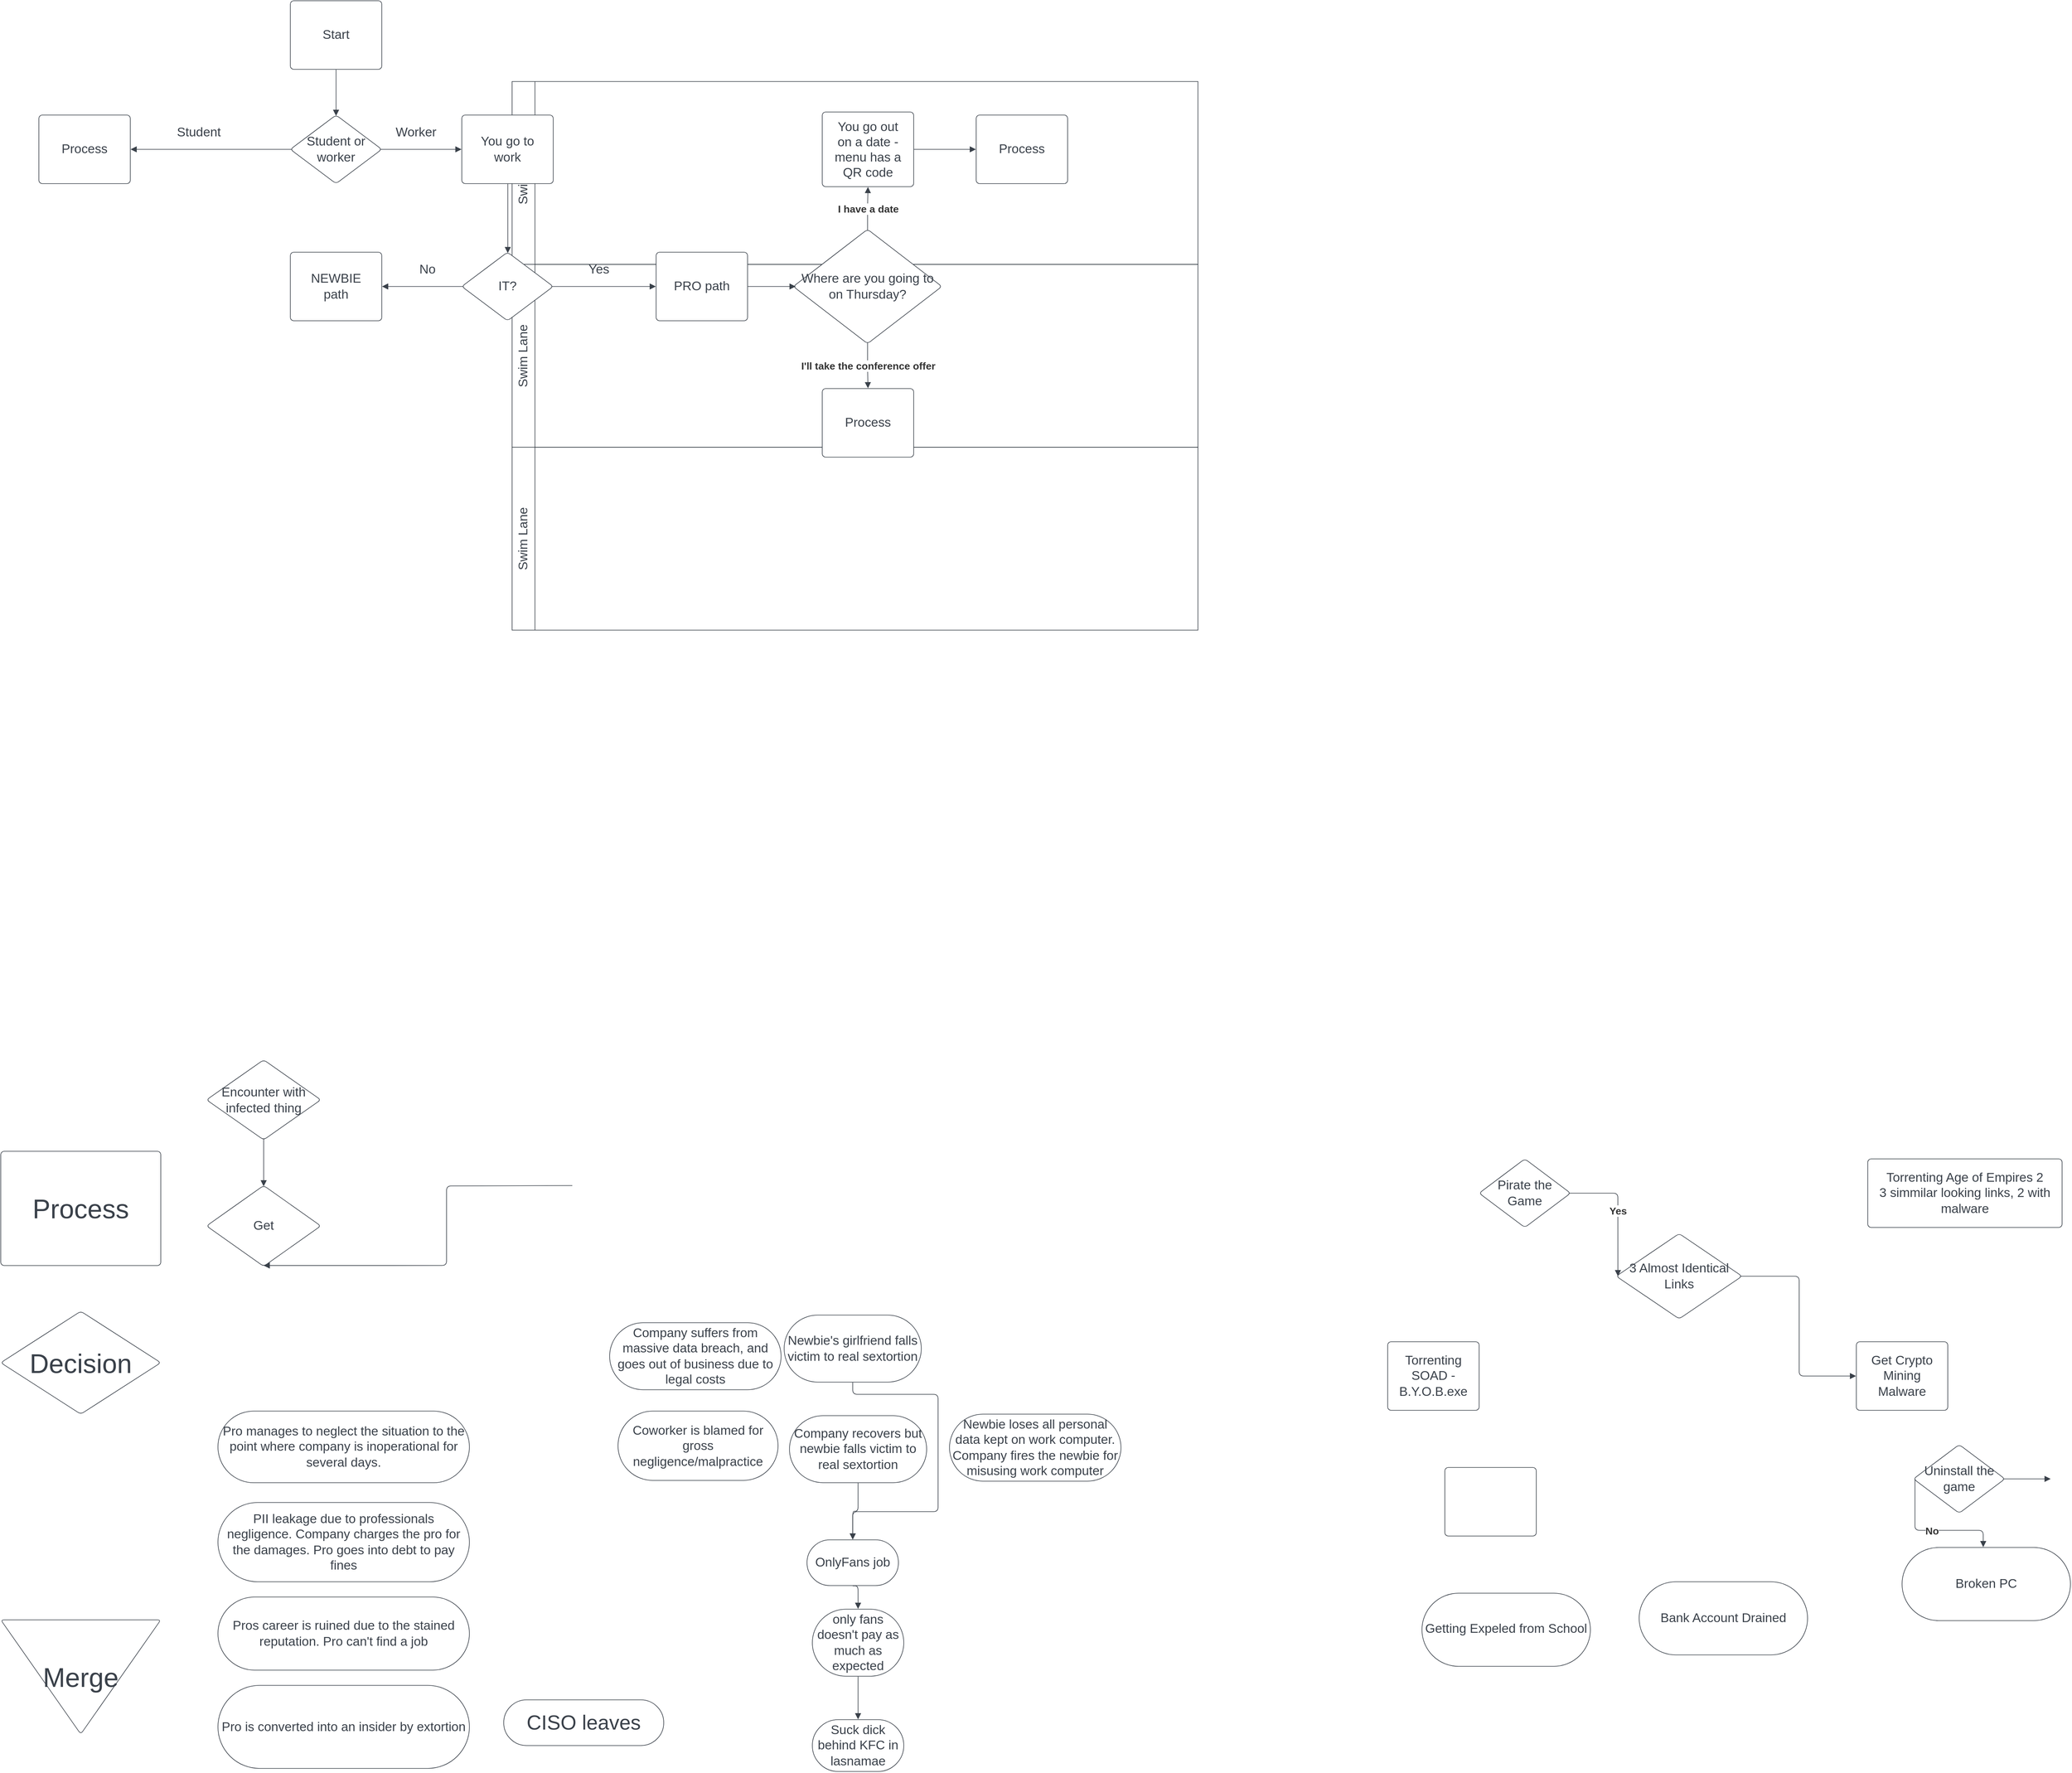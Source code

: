 <mxfile version="20.6.0" type="github">
  <diagram id="C5RBs43oDa-KdzZeNtuy" name="Page-1">
    <mxGraphModel dx="7110" dy="6238" grid="1" gridSize="10" guides="1" tooltips="1" connect="1" arrows="1" fold="1" page="1" pageScale="1" pageWidth="827" pageHeight="1169" math="0" shadow="0">
      <root>
        <mxCell id="WIyWlLk6GJQsqaUBKTNV-0" />
        <mxCell id="WIyWlLk6GJQsqaUBKTNV-1" parent="WIyWlLk6GJQsqaUBKTNV-0" />
        <UserObject label="Torrenting Age of Empires 2&#xa;3 simmilar looking links, 2 with malware" lucidchartObjectId="aHn~U2lk~q1L" id="Fv76a3I3B7tXcrqNxbKV-1">
          <mxCell style="html=1;overflow=block;blockSpacing=1;whiteSpace=wrap;fontSize=16.7;fontColor=#3a414a;spacing=9;strokeColor=#3a414a;strokeOpacity=100;rounded=1;absoluteArcSize=1;arcSize=9;strokeWidth=0.8;" parent="WIyWlLk6GJQsqaUBKTNV-1" vertex="1">
            <mxGeometry x="3240" y="170" width="255" height="90" as="geometry" />
          </mxCell>
        </UserObject>
        <UserObject label="Torrenting SOAD - B.Y.O.B.exe" lucidchartObjectId="pJn~HxXWkLlU" id="Fv76a3I3B7tXcrqNxbKV-2">
          <mxCell style="html=1;overflow=block;blockSpacing=1;whiteSpace=wrap;fontSize=16.7;fontColor=#3a414a;spacing=9;strokeColor=#3a414a;strokeOpacity=100;rounded=1;absoluteArcSize=1;arcSize=9;strokeWidth=0.8;" parent="WIyWlLk6GJQsqaUBKTNV-1" vertex="1">
            <mxGeometry x="2610" y="410" width="120" height="90" as="geometry" />
          </mxCell>
        </UserObject>
        <UserObject label="" lucidchartObjectId="~7ybA-g.w8CT" id="Fv76a3I3B7tXcrqNxbKV-3">
          <mxCell style="html=1;overflow=block;blockSpacing=1;whiteSpace=wrap;fontSize=13;spacing=9;strokeColor=#3a414a;strokeOpacity=100;rounded=1;absoluteArcSize=1;arcSize=9;strokeWidth=0.8;" parent="WIyWlLk6GJQsqaUBKTNV-1" vertex="1">
            <mxGeometry x="2685" y="575" width="120" height="90" as="geometry" />
          </mxCell>
        </UserObject>
        <UserObject label="&lt;div style=&quot;display: flex; justify-content: center; text-align: center; align-items: baseline; font-size: 0; line-height: 1.25;margin-top: -2px;&quot;&gt;&lt;span&gt;&lt;span style=&quot;font-size:16.7px;color:#3a414a;&quot;&gt;&lt;span style=&quot;font-size:16.7px;color:#3a414a;&quot;&gt;Gett&lt;/span&gt;&lt;span style=&quot;font-size:16.7px;color:#3a414a;&quot;&gt;ing Expeled from School&lt;/span&gt;&lt;/span&gt;&lt;/span&gt;&lt;/div&gt;" lucidchartObjectId="j9ybhGpfoPrV" id="Fv76a3I3B7tXcrqNxbKV-4">
          <mxCell style="html=1;overflow=block;blockSpacing=1;whiteSpace=wrap;rounded=1;arcSize=50;fontSize=13;spacing=3.8;strokeColor=#3a414a;strokeOpacity=100;strokeWidth=0.8;" parent="WIyWlLk6GJQsqaUBKTNV-1" vertex="1">
            <mxGeometry x="2655" y="740" width="221" height="96" as="geometry" />
          </mxCell>
        </UserObject>
        <UserObject label="Broken PC" lucidchartObjectId="e-yb9OJhcvEY" id="Fv76a3I3B7tXcrqNxbKV-5">
          <mxCell style="html=1;overflow=block;blockSpacing=1;whiteSpace=wrap;rounded=1;arcSize=50;fontSize=16.7;fontColor=#3a414a;spacing=3.8;strokeColor=#3a414a;strokeOpacity=100;strokeWidth=0.8;" parent="WIyWlLk6GJQsqaUBKTNV-1" vertex="1">
            <mxGeometry x="3285" y="680" width="221" height="96" as="geometry" />
          </mxCell>
        </UserObject>
        <UserObject label="Bank Account Drained" lucidchartObjectId="G~ybInmnv5Qn" id="Fv76a3I3B7tXcrqNxbKV-6">
          <mxCell style="html=1;overflow=block;blockSpacing=1;whiteSpace=wrap;rounded=1;arcSize=50;fontSize=16.7;fontColor=#3a414a;spacing=3.8;strokeColor=#3a414a;strokeOpacity=100;strokeWidth=0.8;" parent="WIyWlLk6GJQsqaUBKTNV-1" vertex="1">
            <mxGeometry x="2940" y="725" width="221" height="96" as="geometry" />
          </mxCell>
        </UserObject>
        <UserObject label="Pirate the Game" lucidchartObjectId="fbzbBZL41lnq" id="Fv76a3I3B7tXcrqNxbKV-7">
          <mxCell style="html=1;overflow=block;blockSpacing=1;whiteSpace=wrap;rhombus;fontSize=16.7;fontColor=#3a414a;spacing=3.8;strokeColor=#3a414a;strokeOpacity=100;rounded=1;absoluteArcSize=1;arcSize=9;strokeWidth=0.8;" parent="WIyWlLk6GJQsqaUBKTNV-1" vertex="1">
            <mxGeometry x="2730" y="170" width="120" height="90" as="geometry" />
          </mxCell>
        </UserObject>
        <UserObject label="" lucidchartObjectId="wbzbQ69lEg2k" id="Fv76a3I3B7tXcrqNxbKV-8">
          <mxCell style="html=1;jettySize=18;whiteSpace=wrap;fontSize=13.3;fontColor=#333333;fontStyle=1;strokeColor=#3a414a;strokeOpacity=100;strokeWidth=0.8;rounded=1;arcSize=12;edgeStyle=orthogonalEdgeStyle;startArrow=none;endArrow=block;endFill=1;exitX=0.984;exitY=0.5;exitPerimeter=0;entryX=0.013;entryY=0.5;entryPerimeter=0;" parent="WIyWlLk6GJQsqaUBKTNV-1" source="Fv76a3I3B7tXcrqNxbKV-7" target="Fv76a3I3B7tXcrqNxbKV-10" edge="1">
            <mxGeometry width="100" height="100" relative="1" as="geometry">
              <Array as="points" />
            </mxGeometry>
          </mxCell>
        </UserObject>
        <mxCell id="Fv76a3I3B7tXcrqNxbKV-9" value="Yes" style="text;html=1;resizable=0;labelBackgroundColor=default;align=center;verticalAlign=middle;fontStyle=1;fontColor=#333333;fontSize=13.3;" parent="Fv76a3I3B7tXcrqNxbKV-8" vertex="1">
          <mxGeometry relative="1" as="geometry" />
        </mxCell>
        <UserObject label="3 Almost Identical Links" lucidchartObjectId="IbzbPci9w6el" id="Fv76a3I3B7tXcrqNxbKV-10">
          <mxCell style="html=1;overflow=block;blockSpacing=1;whiteSpace=wrap;rhombus;fontSize=16.7;fontColor=#3a414a;spacing=3.8;strokeColor=#3a414a;strokeOpacity=100;rounded=1;absoluteArcSize=1;arcSize=9;strokeWidth=0.8;" parent="WIyWlLk6GJQsqaUBKTNV-1" vertex="1">
            <mxGeometry x="2910" y="268" width="165" height="112" as="geometry" />
          </mxCell>
        </UserObject>
        <UserObject label="Get Crypto Mining Malware" lucidchartObjectId="3czbiZbNeALd" id="Fv76a3I3B7tXcrqNxbKV-11">
          <mxCell style="html=1;overflow=block;blockSpacing=1;whiteSpace=wrap;fontSize=16.7;fontColor=#3a414a;spacing=9;strokeColor=#3a414a;strokeOpacity=100;rounded=1;absoluteArcSize=1;arcSize=9;strokeWidth=0.8;" parent="WIyWlLk6GJQsqaUBKTNV-1" vertex="1">
            <mxGeometry x="3225" y="410" width="120" height="90" as="geometry" />
          </mxCell>
        </UserObject>
        <UserObject label="" lucidchartObjectId="Fdzbukbe~-6w" id="Fv76a3I3B7tXcrqNxbKV-12">
          <mxCell style="html=1;jettySize=18;whiteSpace=wrap;fontSize=13;strokeColor=#3a414a;strokeOpacity=100;strokeWidth=0.8;rounded=1;arcSize=12;edgeStyle=orthogonalEdgeStyle;startArrow=none;endArrow=block;endFill=1;exitX=0.987;exitY=0.5;exitPerimeter=0;entryX=-0.003;entryY=0.5;entryPerimeter=0;" parent="WIyWlLk6GJQsqaUBKTNV-1" source="Fv76a3I3B7tXcrqNxbKV-10" target="Fv76a3I3B7tXcrqNxbKV-11" edge="1">
            <mxGeometry width="100" height="100" relative="1" as="geometry">
              <Array as="points" />
            </mxGeometry>
          </mxCell>
        </UserObject>
        <UserObject label="Uninstall the game" lucidchartObjectId="VfzbTYH0x9K3" id="Fv76a3I3B7tXcrqNxbKV-13">
          <mxCell style="html=1;overflow=block;blockSpacing=1;whiteSpace=wrap;rhombus;fontSize=16.7;fontColor=#3a414a;spacing=3.8;strokeColor=#3a414a;strokeOpacity=100;rounded=1;absoluteArcSize=1;arcSize=9;strokeWidth=0.8;" parent="WIyWlLk6GJQsqaUBKTNV-1" vertex="1">
            <mxGeometry x="3300" y="545" width="120" height="90" as="geometry" />
          </mxCell>
        </UserObject>
        <UserObject label="" lucidchartObjectId="9fzbxa7C7ogB" id="Fv76a3I3B7tXcrqNxbKV-14">
          <mxCell style="html=1;jettySize=18;whiteSpace=wrap;fontSize=13;strokeColor=#3a414a;strokeOpacity=100;strokeWidth=0.8;rounded=1;arcSize=12;edgeStyle=orthogonalEdgeStyle;startArrow=none;endArrow=block;endFill=1;exitX=0.984;exitY=0.5;exitPerimeter=0;" parent="WIyWlLk6GJQsqaUBKTNV-1" source="Fv76a3I3B7tXcrqNxbKV-13" edge="1">
            <mxGeometry width="100" height="100" relative="1" as="geometry">
              <Array as="points" />
              <mxPoint x="3480" y="590" as="targetPoint" />
            </mxGeometry>
          </mxCell>
        </UserObject>
        <UserObject label="" lucidchartObjectId="pgzbawx5_AJ5" id="Fv76a3I3B7tXcrqNxbKV-15">
          <mxCell style="html=1;jettySize=18;whiteSpace=wrap;fontSize=13.3;fontColor=#333333;fontStyle=1;strokeColor=#3a414a;strokeOpacity=100;strokeWidth=0.8;rounded=1;arcSize=12;edgeStyle=orthogonalEdgeStyle;startArrow=none;endArrow=block;endFill=1;exitX=0.016;exitY=0.5;exitPerimeter=0;entryX=0.482;entryY=-0.004;entryPerimeter=0;" parent="WIyWlLk6GJQsqaUBKTNV-1" source="Fv76a3I3B7tXcrqNxbKV-13" target="Fv76a3I3B7tXcrqNxbKV-5" edge="1">
            <mxGeometry width="100" height="100" relative="1" as="geometry">
              <Array as="points" />
            </mxGeometry>
          </mxCell>
        </UserObject>
        <mxCell id="Fv76a3I3B7tXcrqNxbKV-16" value="No" style="text;html=1;resizable=0;labelBackgroundColor=default;align=center;verticalAlign=middle;fontStyle=1;fontColor=#333333;fontSize=13.3;" parent="Fv76a3I3B7tXcrqNxbKV-15" vertex="1">
          <mxGeometry relative="1" as="geometry" />
        </mxCell>
        <UserObject label="Newbie loses all personal data kept on work computer. Company fires the newbie for misusing work computer" lucidchartObjectId="TFn~0lkABdut" id="Fv76a3I3B7tXcrqNxbKV-17">
          <mxCell style="html=1;overflow=block;blockSpacing=1;whiteSpace=wrap;rounded=1;arcSize=50;fontSize=16.7;fontColor=#3a414a;spacing=3.8;strokeColor=#3a414a;strokeOpacity=100;strokeWidth=0.8;" parent="WIyWlLk6GJQsqaUBKTNV-1" vertex="1">
            <mxGeometry x="2035" y="505" width="225" height="88" as="geometry" />
          </mxCell>
        </UserObject>
        <UserObject label="Company recovers but newbie falls victim to real sextortion" lucidchartObjectId="WFn~1iyr0TYj" id="Fv76a3I3B7tXcrqNxbKV-18">
          <mxCell style="html=1;overflow=block;blockSpacing=1;whiteSpace=wrap;rounded=1;arcSize=50;fontSize=16.7;fontColor=#3a414a;spacing=3.8;strokeColor=#3a414a;strokeOpacity=100;strokeWidth=0.8;" parent="WIyWlLk6GJQsqaUBKTNV-1" vertex="1">
            <mxGeometry x="1825" y="507" width="180" height="88" as="geometry" />
          </mxCell>
        </UserObject>
        <UserObject label="OnlyFans job" lucidchartObjectId="wIn~rF7nmvWi" id="Fv76a3I3B7tXcrqNxbKV-19">
          <mxCell style="html=1;overflow=block;blockSpacing=1;whiteSpace=wrap;rounded=1;arcSize=50;fontSize=16.7;fontColor=#3a414a;spacing=3.8;strokeColor=#3a414a;strokeOpacity=100;strokeWidth=0.8;" parent="WIyWlLk6GJQsqaUBKTNV-1" vertex="1">
            <mxGeometry x="1848" y="670" width="120" height="60" as="geometry" />
          </mxCell>
        </UserObject>
        <UserObject label="" lucidchartObjectId="FIn~wVFJKGvR" id="Fv76a3I3B7tXcrqNxbKV-20">
          <mxCell style="html=1;jettySize=18;whiteSpace=wrap;fontSize=13;strokeColor=#3a414a;strokeOpacity=100;strokeWidth=0.8;rounded=1;arcSize=12;edgeStyle=orthogonalEdgeStyle;startArrow=none;endArrow=block;endFill=1;exitX=0.5;exitY=1.004;exitPerimeter=0;entryX=0.5;entryY=-0.006;entryPerimeter=0;" parent="WIyWlLk6GJQsqaUBKTNV-1" source="Fv76a3I3B7tXcrqNxbKV-18" target="Fv76a3I3B7tXcrqNxbKV-19" edge="1">
            <mxGeometry width="100" height="100" relative="1" as="geometry">
              <Array as="points" />
            </mxGeometry>
          </mxCell>
        </UserObject>
        <UserObject label="Pro manages to neglect the situation to the point where company is inoperational for several days." lucidchartObjectId="YKn~h_X4o1VD" id="Fv76a3I3B7tXcrqNxbKV-21">
          <mxCell style="html=1;overflow=block;blockSpacing=1;whiteSpace=wrap;rounded=1;arcSize=50;fontSize=16.7;fontColor=#3a414a;spacing=3.8;strokeColor=#3a414a;strokeOpacity=100;strokeWidth=0.8;" parent="WIyWlLk6GJQsqaUBKTNV-1" vertex="1">
            <mxGeometry x="1075" y="501" width="330" height="94" as="geometry" />
          </mxCell>
        </UserObject>
        <UserObject label="Company suffers from massive data breach, and goes out of business due to legal costs" lucidchartObjectId="5Kn~Tkd7QFde" id="Fv76a3I3B7tXcrqNxbKV-22">
          <mxCell style="html=1;overflow=block;blockSpacing=1;whiteSpace=wrap;rounded=1;arcSize=50;fontSize=16.7;fontColor=#3a414a;spacing=3.8;strokeColor=#3a414a;strokeOpacity=100;strokeWidth=0.8;" parent="WIyWlLk6GJQsqaUBKTNV-1" vertex="1">
            <mxGeometry x="1589" y="385" width="225" height="88" as="geometry" />
          </mxCell>
        </UserObject>
        <UserObject label="Coworker is blamed for gross negligence/malpractice" lucidchartObjectId="NWn~ygerSUhz" id="Fv76a3I3B7tXcrqNxbKV-23">
          <mxCell style="html=1;overflow=block;blockSpacing=1;whiteSpace=wrap;rounded=1;arcSize=50;fontSize=16.7;fontColor=#3a414a;spacing=3.8;strokeColor=#3a414a;strokeOpacity=100;strokeWidth=0.8;" parent="WIyWlLk6GJQsqaUBKTNV-1" vertex="1">
            <mxGeometry x="1600" y="501" width="210" height="91" as="geometry" />
          </mxCell>
        </UserObject>
        <UserObject label="Encounter with infected thing" lucidchartObjectId="GYn~yvQWlH8s" id="Fv76a3I3B7tXcrqNxbKV-24">
          <mxCell style="html=1;overflow=block;blockSpacing=1;whiteSpace=wrap;rhombus;fontSize=16.7;fontColor=#3a414a;spacing=3.8;strokeColor=#3a414a;strokeOpacity=100;rounded=1;absoluteArcSize=1;arcSize=9;strokeWidth=0.8;" parent="WIyWlLk6GJQsqaUBKTNV-1" vertex="1">
            <mxGeometry x="1060" y="40" width="150" height="105" as="geometry" />
          </mxCell>
        </UserObject>
        <UserObject label="" lucidchartObjectId="GYn~lvGw1G5n" id="Fv76a3I3B7tXcrqNxbKV-25">
          <mxCell style="html=1;jettySize=18;whiteSpace=wrap;fontSize=13;strokeColor=#3a414a;strokeOpacity=100;strokeWidth=0.8;rounded=1;arcSize=12;edgeStyle=orthogonalEdgeStyle;startArrow=none;endArrow=block;endFill=1;exitX=0.5;exitY=0.99;exitPerimeter=0;entryX=0.5;entryY=0.01;entryPerimeter=0;" parent="WIyWlLk6GJQsqaUBKTNV-1" source="Fv76a3I3B7tXcrqNxbKV-24" target="Fv76a3I3B7tXcrqNxbKV-26" edge="1">
            <mxGeometry width="100" height="100" relative="1" as="geometry">
              <Array as="points" />
            </mxGeometry>
          </mxCell>
        </UserObject>
        <UserObject label="Get" lucidchartObjectId="GYn~DvPPzlFX" id="Fv76a3I3B7tXcrqNxbKV-26">
          <mxCell style="html=1;overflow=block;blockSpacing=1;whiteSpace=wrap;rhombus;fontSize=16.7;fontColor=#3a414a;spacing=3.8;strokeColor=#3a414a;strokeOpacity=100;rounded=1;absoluteArcSize=1;arcSize=9;strokeWidth=0.8;" parent="WIyWlLk6GJQsqaUBKTNV-1" vertex="1">
            <mxGeometry x="1060" y="205" width="150" height="106" as="geometry" />
          </mxCell>
        </UserObject>
        <UserObject label="Process" lucidchartObjectId="-6ybv-WZj0Fk" id="Fv76a3I3B7tXcrqNxbKV-27">
          <mxCell style="html=1;overflow=block;blockSpacing=1;whiteSpace=wrap;fontSize=35;fontColor=#3a414a;spacing=9;strokeColor=#3a414a;strokeOpacity=100;rounded=1;absoluteArcSize=1;arcSize=9;strokeWidth=0.8;" parent="WIyWlLk6GJQsqaUBKTNV-1" vertex="1">
            <mxGeometry x="790" y="160" width="210" height="150" as="geometry" />
          </mxCell>
        </UserObject>
        <UserObject label="Decision" lucidchartObjectId="k7ybLrz14hTr" id="Fv76a3I3B7tXcrqNxbKV-28">
          <mxCell style="html=1;overflow=block;blockSpacing=1;whiteSpace=wrap;rhombus;fontSize=35;fontColor=#3a414a;spacing=3.8;strokeColor=#3a414a;strokeOpacity=100;rounded=1;absoluteArcSize=1;arcSize=9;strokeWidth=0.8;" parent="WIyWlLk6GJQsqaUBKTNV-1" vertex="1">
            <mxGeometry x="790" y="370" width="210" height="135" as="geometry" />
          </mxCell>
        </UserObject>
        <UserObject label="CISO leaves" lucidchartObjectId="B7yb_Pnw9.HB" id="Fv76a3I3B7tXcrqNxbKV-29">
          <mxCell style="html=1;overflow=block;blockSpacing=1;whiteSpace=wrap;rounded=1;arcSize=50;fontSize=26.7;fontColor=#3a414a;spacing=3.8;strokeColor=#3a414a;strokeOpacity=100;strokeWidth=0.8;" parent="WIyWlLk6GJQsqaUBKTNV-1" vertex="1">
            <mxGeometry x="1450" y="880" width="210" height="60" as="geometry" />
          </mxCell>
        </UserObject>
        <UserObject label="Merge" lucidchartObjectId="t8ybQ4ks~9Tp" id="Fv76a3I3B7tXcrqNxbKV-30">
          <mxCell style="html=1;overflow=block;blockSpacing=1;whiteSpace=wrap;triangle;direction=south;anchorPointDirection=0;fontSize=35;fontColor=#3a414a;spacing=3.8;strokeColor=#3a414a;strokeOpacity=100;rounded=1;absoluteArcSize=1;arcSize=9;strokeWidth=0.8;" parent="WIyWlLk6GJQsqaUBKTNV-1" vertex="1">
            <mxGeometry x="790" y="775" width="210" height="150" as="geometry" />
          </mxCell>
        </UserObject>
        <UserObject label="Newbie&#39;s girlfriend falls victim to real sextortion" lucidchartObjectId="gbzbr81Mn5zN" id="Fv76a3I3B7tXcrqNxbKV-31">
          <mxCell style="html=1;overflow=block;blockSpacing=1;whiteSpace=wrap;rounded=1;arcSize=50;fontSize=16.7;fontColor=#3a414a;spacing=3.8;strokeColor=#3a414a;strokeOpacity=100;strokeWidth=0.8;" parent="WIyWlLk6GJQsqaUBKTNV-1" vertex="1">
            <mxGeometry x="1818" y="375" width="180" height="88" as="geometry" />
          </mxCell>
        </UserObject>
        <UserObject label="" lucidchartObjectId="KbzbhwGE0zK2" id="Fv76a3I3B7tXcrqNxbKV-32">
          <mxCell style="html=1;jettySize=18;whiteSpace=wrap;fontSize=13;strokeColor=#3a414a;strokeOpacity=100;strokeWidth=0.8;rounded=1;arcSize=12;edgeStyle=orthogonalEdgeStyle;startArrow=none;endArrow=block;endFill=1;exitX=0.5;exitY=1.004;exitPerimeter=0;entryX=0.5;entryY=-0.006;entryPerimeter=0;" parent="WIyWlLk6GJQsqaUBKTNV-1" source="Fv76a3I3B7tXcrqNxbKV-31" target="Fv76a3I3B7tXcrqNxbKV-19" edge="1">
            <mxGeometry width="100" height="100" relative="1" as="geometry">
              <Array as="points">
                <mxPoint x="1908" y="479" />
                <mxPoint x="2020" y="479" />
                <mxPoint x="2020" y="633" />
                <mxPoint x="1908" y="633" />
              </Array>
            </mxGeometry>
          </mxCell>
        </UserObject>
        <UserObject label="PII leakage due to professionals negligence. Company charges the pro for the damages. Pro goes into debt to pay fines" lucidchartObjectId="dqzb7Q81FWva" id="Fv76a3I3B7tXcrqNxbKV-33">
          <mxCell style="html=1;overflow=block;blockSpacing=1;whiteSpace=wrap;rounded=1;arcSize=50;fontSize=16.7;fontColor=#3a414a;spacing=3.8;strokeColor=#3a414a;strokeOpacity=100;strokeWidth=0.8;" parent="WIyWlLk6GJQsqaUBKTNV-1" vertex="1">
            <mxGeometry x="1075" y="621" width="330" height="104" as="geometry" />
          </mxCell>
        </UserObject>
        <UserObject label="Pros career is ruined due to the stained reputation. Pro can&#39;t find a job" lucidchartObjectId="1qzbNTaXmMs5" id="Fv76a3I3B7tXcrqNxbKV-34">
          <mxCell style="html=1;overflow=block;blockSpacing=1;whiteSpace=wrap;rounded=1;arcSize=50;fontSize=16.7;fontColor=#3a414a;spacing=3.8;strokeColor=#3a414a;strokeOpacity=100;strokeWidth=0.8;" parent="WIyWlLk6GJQsqaUBKTNV-1" vertex="1">
            <mxGeometry x="1075" y="745" width="330" height="96" as="geometry" />
          </mxCell>
        </UserObject>
        <UserObject label="Pro is converted into an insider by extortion" lucidchartObjectId="NrzbvfS4pkd~" id="Fv76a3I3B7tXcrqNxbKV-35">
          <mxCell style="html=1;overflow=block;blockSpacing=1;whiteSpace=wrap;rounded=1;arcSize=50;fontSize=16.7;fontColor=#3a414a;spacing=3.8;strokeColor=#3a414a;strokeOpacity=100;strokeWidth=0.8;" parent="WIyWlLk6GJQsqaUBKTNV-1" vertex="1">
            <mxGeometry x="1075" y="861" width="330" height="109" as="geometry" />
          </mxCell>
        </UserObject>
        <UserObject label="" lucidchartObjectId="evzbR4wp72Lu" id="Fv76a3I3B7tXcrqNxbKV-36">
          <mxCell style="html=1;jettySize=18;whiteSpace=wrap;fontSize=13;strokeColor=#3a414a;strokeOpacity=100;strokeWidth=0.8;rounded=1;arcSize=12;edgeStyle=orthogonalEdgeStyle;startArrow=none;endArrow=block;endFill=1;exitX=0.5;exitY=1.006;exitPerimeter=0;entryX=0.5;entryY=-0.004;entryPerimeter=0;" parent="WIyWlLk6GJQsqaUBKTNV-1" source="Fv76a3I3B7tXcrqNxbKV-19" target="Fv76a3I3B7tXcrqNxbKV-37" edge="1">
            <mxGeometry width="100" height="100" relative="1" as="geometry">
              <Array as="points" />
            </mxGeometry>
          </mxCell>
        </UserObject>
        <UserObject label="only fans doesn&#39;t pay as much as expected" lucidchartObjectId="gvzbGEmv-~gL" id="Fv76a3I3B7tXcrqNxbKV-37">
          <mxCell style="html=1;overflow=block;blockSpacing=1;whiteSpace=wrap;rounded=1;arcSize=50;fontSize=16.7;fontColor=#3a414a;spacing=3.8;strokeColor=#3a414a;strokeOpacity=100;strokeWidth=0.8;" parent="WIyWlLk6GJQsqaUBKTNV-1" vertex="1">
            <mxGeometry x="1855" y="761" width="120" height="88" as="geometry" />
          </mxCell>
        </UserObject>
        <UserObject label="" lucidchartObjectId="pvzbnMMgi4mJ" id="Fv76a3I3B7tXcrqNxbKV-38">
          <mxCell style="html=1;jettySize=18;whiteSpace=wrap;fontSize=13;strokeColor=#3a414a;strokeOpacity=100;strokeWidth=0.8;rounded=1;arcSize=12;edgeStyle=orthogonalEdgeStyle;startArrow=none;endArrow=block;endFill=1;exitX=0.5;exitY=1.004;exitPerimeter=0;entryX=0.5;entryY=-0.006;entryPerimeter=0;" parent="WIyWlLk6GJQsqaUBKTNV-1" source="Fv76a3I3B7tXcrqNxbKV-37" target="Fv76a3I3B7tXcrqNxbKV-39" edge="1">
            <mxGeometry width="100" height="100" relative="1" as="geometry">
              <Array as="points" />
            </mxGeometry>
          </mxCell>
        </UserObject>
        <UserObject label="Suck dick behind KFC in lasnamae" lucidchartObjectId="rvzbZoBcCjfF" id="Fv76a3I3B7tXcrqNxbKV-39">
          <mxCell style="html=1;overflow=block;blockSpacing=1;whiteSpace=wrap;rounded=1;arcSize=50;fontSize=16.7;fontColor=#3a414a;spacing=3.8;strokeColor=#3a414a;strokeOpacity=100;strokeWidth=0.8;" parent="WIyWlLk6GJQsqaUBKTNV-1" vertex="1">
            <mxGeometry x="1855" y="906" width="120" height="68" as="geometry" />
          </mxCell>
        </UserObject>
        <UserObject label="" lucidchartObjectId="xFzbGi7lYedz" id="Fv76a3I3B7tXcrqNxbKV-41">
          <mxCell style="html=1;jettySize=18;whiteSpace=wrap;fontSize=13;strokeColor=#3a414a;strokeOpacity=100;strokeWidth=0.8;rounded=1;arcSize=12;edgeStyle=orthogonalEdgeStyle;startArrow=none;endArrow=block;endFill=1;entryX=0.5;entryY=0.99;entryPerimeter=0;" parent="WIyWlLk6GJQsqaUBKTNV-1" target="Fv76a3I3B7tXcrqNxbKV-26" edge="1">
            <mxGeometry width="100" height="100" relative="1" as="geometry">
              <Array as="points" />
              <mxPoint x="1540" y="205" as="sourcePoint" />
            </mxGeometry>
          </mxCell>
        </UserObject>
        <mxCell id="Fv76a3I3B7tXcrqNxbKV-42" value="" style="fillColor=none;strokeColor=none;pointerEvents=0;fontStyle=0;html=1;whiteSpace=wrap;container=1;collapsible=0;childLayout=stackLayout;resizeParent=1;dropTarget=0;horizontalStack=0;fontSize=13;spacing=0;strokeOpacity=100;rounded=1;absoluteArcSize=1;arcSize=9;horizontal=0;strokeWidth=0.8;" parent="WIyWlLk6GJQsqaUBKTNV-1" vertex="1">
          <mxGeometry x="1461" y="-1244" width="900" height="720" isRotated="1" as="geometry" />
        </mxCell>
        <mxCell id="Fv76a3I3B7tXcrqNxbKV-43" value="Swim Lane" style="swimlane;html=1;whiteSpace=wrap;connectable=0;fontStyle=0;startSize=30;dropTarget=0;rounded=0;horizontal=0;spacing=0;strokeColor=#3a414a;strokeOpacity=100;strokeWidth=0.8;container=1;pointerEvents=0;collapsible=0;recursiveResize=0;fontSize=16.7;fontColor=#3a414a;" parent="Fv76a3I3B7tXcrqNxbKV-42" vertex="1">
          <mxGeometry width="900" height="240" as="geometry" />
        </mxCell>
        <mxCell id="Fv76a3I3B7tXcrqNxbKV-44" value="Swim Lane" style="swimlane;html=1;whiteSpace=wrap;connectable=0;fontStyle=0;startSize=30;dropTarget=0;rounded=0;horizontal=0;spacing=0;strokeColor=#3a414a;strokeOpacity=100;strokeWidth=0.8;container=1;pointerEvents=0;collapsible=0;recursiveResize=0;fontSize=16.7;fontColor=#3a414a;" parent="Fv76a3I3B7tXcrqNxbKV-42" vertex="1">
          <mxGeometry y="240" width="900" height="240" as="geometry" />
        </mxCell>
        <mxCell id="Fv76a3I3B7tXcrqNxbKV-45" value="Swim Lane" style="swimlane;html=1;whiteSpace=wrap;connectable=0;fontStyle=0;startSize=30;dropTarget=0;rounded=0;horizontal=0;spacing=0;strokeColor=#3a414a;strokeOpacity=100;strokeWidth=0.8;container=1;pointerEvents=0;collapsible=0;recursiveResize=0;fontSize=16.7;fontColor=#3a414a;" parent="Fv76a3I3B7tXcrqNxbKV-42" vertex="1">
          <mxGeometry y="480" width="900" height="240" as="geometry" />
        </mxCell>
        <UserObject label="Start" lucidchartObjectId="15ybWUrxzXfq" id="Fv76a3I3B7tXcrqNxbKV-46">
          <mxCell style="html=1;overflow=block;blockSpacing=1;whiteSpace=wrap;fontSize=16.7;fontColor=#3a414a;spacing=9;strokeColor=#3a414a;strokeOpacity=100;rounded=1;absoluteArcSize=1;arcSize=9;strokeWidth=0.8;" parent="WIyWlLk6GJQsqaUBKTNV-1" vertex="1">
            <mxGeometry x="1170" y="-1350" width="120" height="90" as="geometry" />
          </mxCell>
        </UserObject>
        <UserObject label="Student or worker" lucidchartObjectId="~5ybAg7iZHmq" id="Fv76a3I3B7tXcrqNxbKV-47">
          <mxCell style="html=1;overflow=block;blockSpacing=1;whiteSpace=wrap;rhombus;fontSize=16.7;fontColor=#3a414a;spacing=3.8;strokeColor=#3a414a;strokeOpacity=100;rounded=1;absoluteArcSize=1;arcSize=9;strokeWidth=0.8;" parent="WIyWlLk6GJQsqaUBKTNV-1" vertex="1">
            <mxGeometry x="1170" y="-1200" width="120" height="90" as="geometry" />
          </mxCell>
        </UserObject>
        <UserObject label="" lucidchartObjectId="d6ybUppM5.hG" id="Fv76a3I3B7tXcrqNxbKV-48">
          <mxCell style="html=1;jettySize=18;whiteSpace=wrap;fontSize=13;strokeColor=#3a414a;strokeOpacity=100;strokeWidth=0.8;rounded=1;arcSize=12;edgeStyle=orthogonalEdgeStyle;startArrow=none;endArrow=block;endFill=1;exitX=0.5;exitY=1.004;exitPerimeter=0;entryX=0.5;entryY=0.012;entryPerimeter=0;" parent="WIyWlLk6GJQsqaUBKTNV-1" source="Fv76a3I3B7tXcrqNxbKV-46" target="Fv76a3I3B7tXcrqNxbKV-47" edge="1">
            <mxGeometry width="100" height="100" relative="1" as="geometry">
              <Array as="points" />
            </mxGeometry>
          </mxCell>
        </UserObject>
        <UserObject label="" lucidchartObjectId="F6yb4zQEIHZo" id="Fv76a3I3B7tXcrqNxbKV-49">
          <mxCell style="html=1;jettySize=18;whiteSpace=wrap;fontSize=13;strokeColor=#3a414a;strokeOpacity=100;strokeWidth=0.8;rounded=1;arcSize=12;edgeStyle=orthogonalEdgeStyle;startArrow=none;endArrow=block;endFill=1;exitX=0.984;exitY=0.5;exitPerimeter=0;entryX=-0.003;entryY=0.5;entryPerimeter=0;" parent="WIyWlLk6GJQsqaUBKTNV-1" source="Fv76a3I3B7tXcrqNxbKV-47" target="Fv76a3I3B7tXcrqNxbKV-50" edge="1">
            <mxGeometry width="100" height="100" relative="1" as="geometry">
              <Array as="points" />
            </mxGeometry>
          </mxCell>
        </UserObject>
        <UserObject label="You go to work" lucidchartObjectId="L6yb~rcC3omg" id="Fv76a3I3B7tXcrqNxbKV-50">
          <mxCell style="html=1;overflow=block;blockSpacing=1;whiteSpace=wrap;fontSize=16.7;fontColor=#3a414a;spacing=9;strokeColor=#3a414a;strokeOpacity=100;rounded=1;absoluteArcSize=1;arcSize=9;strokeWidth=0.8;" parent="WIyWlLk6GJQsqaUBKTNV-1" vertex="1">
            <mxGeometry x="1395" y="-1200" width="120" height="90" as="geometry" />
          </mxCell>
        </UserObject>
        <UserObject label="IT?" lucidchartObjectId="66ybD7N3l-6J" id="Fv76a3I3B7tXcrqNxbKV-51">
          <mxCell style="html=1;overflow=block;blockSpacing=1;whiteSpace=wrap;rhombus;fontSize=16.7;fontColor=#3a414a;spacing=3.8;strokeColor=#3a414a;strokeOpacity=100;rounded=1;absoluteArcSize=1;arcSize=9;strokeWidth=0.8;" parent="WIyWlLk6GJQsqaUBKTNV-1" vertex="1">
            <mxGeometry x="1395" y="-1020" width="120" height="90" as="geometry" />
          </mxCell>
        </UserObject>
        <UserObject label="" lucidchartObjectId="86ybEq08CCTw" id="Fv76a3I3B7tXcrqNxbKV-52">
          <mxCell style="html=1;jettySize=18;whiteSpace=wrap;fontSize=13;strokeColor=#3a414a;strokeOpacity=100;strokeWidth=0.8;rounded=1;arcSize=12;edgeStyle=orthogonalEdgeStyle;startArrow=none;endArrow=block;endFill=1;exitX=0.503;exitY=1.004;exitPerimeter=0;entryX=0.503;entryY=0.013;entryPerimeter=0;" parent="WIyWlLk6GJQsqaUBKTNV-1" source="Fv76a3I3B7tXcrqNxbKV-50" target="Fv76a3I3B7tXcrqNxbKV-51" edge="1">
            <mxGeometry width="100" height="100" relative="1" as="geometry">
              <Array as="points" />
            </mxGeometry>
          </mxCell>
        </UserObject>
        <UserObject label="PRO path" lucidchartObjectId="g7yb3vDbNxn." id="Fv76a3I3B7tXcrqNxbKV-53">
          <mxCell style="html=1;overflow=block;blockSpacing=1;whiteSpace=wrap;fontSize=16.7;fontColor=#3a414a;spacing=9;strokeColor=#3a414a;strokeOpacity=100;rounded=1;absoluteArcSize=1;arcSize=9;strokeWidth=0.8;" parent="WIyWlLk6GJQsqaUBKTNV-1" vertex="1">
            <mxGeometry x="1650" y="-1020" width="120" height="90" as="geometry" />
          </mxCell>
        </UserObject>
        <UserObject label="" lucidchartObjectId="m7ybuINFhq4w" id="Fv76a3I3B7tXcrqNxbKV-54">
          <mxCell style="html=1;jettySize=18;whiteSpace=wrap;fontSize=13;strokeColor=#3a414a;strokeOpacity=100;strokeWidth=0.8;rounded=1;arcSize=12;edgeStyle=orthogonalEdgeStyle;startArrow=none;endArrow=block;endFill=1;exitX=0.984;exitY=0.5;exitPerimeter=0;entryX=-0.003;entryY=0.5;entryPerimeter=0;" parent="WIyWlLk6GJQsqaUBKTNV-1" source="Fv76a3I3B7tXcrqNxbKV-51" target="Fv76a3I3B7tXcrqNxbKV-53" edge="1">
            <mxGeometry width="100" height="100" relative="1" as="geometry">
              <Array as="points" />
            </mxGeometry>
          </mxCell>
        </UserObject>
        <UserObject label="Worker" lucidchartObjectId="u7ybj63G~.yd" id="Fv76a3I3B7tXcrqNxbKV-55">
          <mxCell style="html=1;overflow=block;blockSpacing=1;whiteSpace=wrap;fontSize=16.7;fontColor=#3a414a;spacing=3.8;strokeOpacity=0;fillOpacity=0;rounded=1;absoluteArcSize=1;arcSize=9;fillColor=#ffffff;strokeWidth=0.8;" parent="WIyWlLk6GJQsqaUBKTNV-1" vertex="1">
            <mxGeometry x="1245" y="-1200" width="180" height="45" as="geometry" />
          </mxCell>
        </UserObject>
        <UserObject label="Yes" lucidchartObjectId="A7ybHB.tkC-G" id="Fv76a3I3B7tXcrqNxbKV-56">
          <mxCell style="html=1;overflow=block;blockSpacing=1;whiteSpace=wrap;fontSize=16.7;fontColor=#3a414a;spacing=3.8;strokeOpacity=0;fillOpacity=0;rounded=1;absoluteArcSize=1;arcSize=9;fillColor=#ffffff;strokeWidth=0.8;" parent="WIyWlLk6GJQsqaUBKTNV-1" vertex="1">
            <mxGeometry x="1485" y="-1020" width="180" height="45" as="geometry" />
          </mxCell>
        </UserObject>
        <UserObject label="NEWBIE path" lucidchartObjectId="O7ybN9MBZP0G" id="Fv76a3I3B7tXcrqNxbKV-57">
          <mxCell style="html=1;overflow=block;blockSpacing=1;whiteSpace=wrap;fontSize=16.7;fontColor=#3a414a;spacing=9;strokeColor=#3a414a;strokeOpacity=100;rounded=1;absoluteArcSize=1;arcSize=9;strokeWidth=0.8;" parent="WIyWlLk6GJQsqaUBKTNV-1" vertex="1">
            <mxGeometry x="1170" y="-1020" width="120" height="90" as="geometry" />
          </mxCell>
        </UserObject>
        <UserObject label="" lucidchartObjectId="R7ybbDVH.iUI" id="Fv76a3I3B7tXcrqNxbKV-58">
          <mxCell style="html=1;jettySize=18;whiteSpace=wrap;fontSize=13;strokeColor=#3a414a;strokeOpacity=100;strokeWidth=0.8;rounded=1;arcSize=12;edgeStyle=orthogonalEdgeStyle;startArrow=none;endArrow=block;endFill=1;exitX=0.016;exitY=0.5;exitPerimeter=0;entryX=1.003;entryY=0.5;entryPerimeter=0;" parent="WIyWlLk6GJQsqaUBKTNV-1" source="Fv76a3I3B7tXcrqNxbKV-51" target="Fv76a3I3B7tXcrqNxbKV-57" edge="1">
            <mxGeometry width="100" height="100" relative="1" as="geometry">
              <Array as="points" />
            </mxGeometry>
          </mxCell>
        </UserObject>
        <UserObject label="No" lucidchartObjectId="X7yb0Xexyyy_" id="Fv76a3I3B7tXcrqNxbKV-59">
          <mxCell style="html=1;overflow=block;blockSpacing=1;whiteSpace=wrap;fontSize=16.7;fontColor=#3a414a;spacing=3.8;strokeOpacity=0;fillOpacity=0;rounded=1;absoluteArcSize=1;arcSize=9;fillColor=#ffffff;strokeWidth=0.8;" parent="WIyWlLk6GJQsqaUBKTNV-1" vertex="1">
            <mxGeometry x="1260" y="-1020" width="180" height="45" as="geometry" />
          </mxCell>
        </UserObject>
        <UserObject label="Process" lucidchartObjectId="m8ybgQBXlnON" id="Fv76a3I3B7tXcrqNxbKV-60">
          <mxCell style="html=1;overflow=block;blockSpacing=1;whiteSpace=wrap;fontSize=16.7;fontColor=#3a414a;spacing=9;strokeColor=#3a414a;strokeOpacity=100;rounded=1;absoluteArcSize=1;arcSize=9;strokeWidth=0.8;" parent="WIyWlLk6GJQsqaUBKTNV-1" vertex="1">
            <mxGeometry x="840" y="-1200" width="120" height="90" as="geometry" />
          </mxCell>
        </UserObject>
        <UserObject label="" lucidchartObjectId="o8yb9ny7lSqw" id="Fv76a3I3B7tXcrqNxbKV-61">
          <mxCell style="html=1;jettySize=18;whiteSpace=wrap;fontSize=13;strokeColor=#3a414a;strokeOpacity=100;strokeWidth=0.8;rounded=1;arcSize=12;edgeStyle=orthogonalEdgeStyle;startArrow=none;endArrow=block;endFill=1;exitX=0.016;exitY=0.5;exitPerimeter=0;entryX=1.003;entryY=0.5;entryPerimeter=0;" parent="WIyWlLk6GJQsqaUBKTNV-1" source="Fv76a3I3B7tXcrqNxbKV-47" target="Fv76a3I3B7tXcrqNxbKV-60" edge="1">
            <mxGeometry width="100" height="100" relative="1" as="geometry">
              <Array as="points" />
            </mxGeometry>
          </mxCell>
        </UserObject>
        <UserObject label="Student" lucidchartObjectId="t8yba5EO925G" id="Fv76a3I3B7tXcrqNxbKV-62">
          <mxCell style="html=1;overflow=block;blockSpacing=1;whiteSpace=wrap;fontSize=16.7;fontColor=#3a414a;spacing=3.8;strokeOpacity=0;fillOpacity=0;rounded=1;absoluteArcSize=1;arcSize=9;fillColor=#ffffff;strokeWidth=0.8;" parent="WIyWlLk6GJQsqaUBKTNV-1" vertex="1">
            <mxGeometry x="960" y="-1200" width="180" height="45" as="geometry" />
          </mxCell>
        </UserObject>
        <UserObject label="Where are you going to on Thursday?" lucidchartObjectId="wezbNYqJQ-cT" id="Fv76a3I3B7tXcrqNxbKV-63">
          <mxCell style="html=1;overflow=block;blockSpacing=1;whiteSpace=wrap;rhombus;fontSize=16.7;fontColor=#3a414a;spacing=3.8;strokeColor=#3a414a;strokeOpacity=100;rounded=1;absoluteArcSize=1;arcSize=9;strokeWidth=0.8;" parent="WIyWlLk6GJQsqaUBKTNV-1" vertex="1">
            <mxGeometry x="1830" y="-1050" width="195" height="150" as="geometry" />
          </mxCell>
        </UserObject>
        <UserObject label="" lucidchartObjectId="DezbriZHB96c" id="Fv76a3I3B7tXcrqNxbKV-64">
          <mxCell style="html=1;jettySize=18;whiteSpace=wrap;fontSize=13;strokeColor=#3a414a;strokeOpacity=100;strokeWidth=0.8;rounded=1;arcSize=12;edgeStyle=orthogonalEdgeStyle;startArrow=none;endArrow=block;endFill=1;exitX=1.003;exitY=0.5;exitPerimeter=0;entryX=0.016;entryY=0.5;entryPerimeter=0;" parent="WIyWlLk6GJQsqaUBKTNV-1" source="Fv76a3I3B7tXcrqNxbKV-53" target="Fv76a3I3B7tXcrqNxbKV-63" edge="1">
            <mxGeometry width="100" height="100" relative="1" as="geometry">
              <Array as="points" />
            </mxGeometry>
          </mxCell>
        </UserObject>
        <UserObject label="" lucidchartObjectId="9ezbldMncSk3" id="Fv76a3I3B7tXcrqNxbKV-65">
          <mxCell style="html=1;jettySize=18;whiteSpace=wrap;fontSize=13.3;fontColor=#333333;fontStyle=1;strokeColor=#3a414a;strokeOpacity=100;strokeWidth=0.8;rounded=1;arcSize=12;edgeStyle=orthogonalEdgeStyle;startArrow=none;endArrow=block;endFill=1;exitX=0.5;exitY=0.008;exitPerimeter=0;entryX=0.5;entryY=1.004;entryPerimeter=0;" parent="WIyWlLk6GJQsqaUBKTNV-1" source="Fv76a3I3B7tXcrqNxbKV-63" target="Fv76a3I3B7tXcrqNxbKV-67" edge="1">
            <mxGeometry width="100" height="100" relative="1" as="geometry">
              <Array as="points" />
            </mxGeometry>
          </mxCell>
        </UserObject>
        <mxCell id="Fv76a3I3B7tXcrqNxbKV-66" value="I have a date" style="text;html=1;resizable=0;labelBackgroundColor=default;align=center;verticalAlign=middle;fontStyle=1;fontColor=#333333;fontSize=13.3;" parent="Fv76a3I3B7tXcrqNxbKV-65" vertex="1">
          <mxGeometry relative="1" as="geometry" />
        </mxCell>
        <UserObject label="You go out on a date - menu has a QR code" lucidchartObjectId=".ezbposMh9tV" id="Fv76a3I3B7tXcrqNxbKV-67">
          <mxCell style="html=1;overflow=block;blockSpacing=1;whiteSpace=wrap;fontSize=16.7;fontColor=#3a414a;spacing=9;strokeColor=#3a414a;strokeOpacity=100;rounded=1;absoluteArcSize=1;arcSize=9;strokeWidth=0.8;" parent="WIyWlLk6GJQsqaUBKTNV-1" vertex="1">
            <mxGeometry x="1868" y="-1204" width="120" height="98" as="geometry" />
          </mxCell>
        </UserObject>
        <UserObject label="" lucidchartObjectId="Afzbh0e98~tY" id="Fv76a3I3B7tXcrqNxbKV-68">
          <mxCell style="html=1;jettySize=18;whiteSpace=wrap;fontSize=13.3;fontColor=#333333;fontStyle=1;strokeColor=#3a414a;strokeOpacity=100;strokeWidth=0.8;rounded=1;arcSize=12;edgeStyle=orthogonalEdgeStyle;startArrow=none;endArrow=block;endFill=1;exitX=0.5;exitY=0.992;exitPerimeter=0;entryX=0.5;entryY=-0.004;entryPerimeter=0;" parent="WIyWlLk6GJQsqaUBKTNV-1" source="Fv76a3I3B7tXcrqNxbKV-63" target="Fv76a3I3B7tXcrqNxbKV-70" edge="1">
            <mxGeometry width="100" height="100" relative="1" as="geometry">
              <Array as="points" />
            </mxGeometry>
          </mxCell>
        </UserObject>
        <mxCell id="Fv76a3I3B7tXcrqNxbKV-69" value="I&#39;ll take the conference offer" style="text;html=1;resizable=0;labelBackgroundColor=default;align=center;verticalAlign=middle;fontStyle=1;fontColor=#333333;fontSize=13.3;" parent="Fv76a3I3B7tXcrqNxbKV-68" vertex="1">
          <mxGeometry relative="1" as="geometry" />
        </mxCell>
        <UserObject label="Process" lucidchartObjectId="Cfzb0wyCpryP" id="Fv76a3I3B7tXcrqNxbKV-70">
          <mxCell style="html=1;overflow=block;blockSpacing=1;whiteSpace=wrap;fontSize=16.7;fontColor=#3a414a;spacing=9;strokeColor=#3a414a;strokeOpacity=100;rounded=1;absoluteArcSize=1;arcSize=9;strokeWidth=0.8;" parent="WIyWlLk6GJQsqaUBKTNV-1" vertex="1">
            <mxGeometry x="1868" y="-841" width="120" height="90" as="geometry" />
          </mxCell>
        </UserObject>
        <UserObject label="Process" lucidchartObjectId="OnzbMSQDLHn8" id="Fv76a3I3B7tXcrqNxbKV-71">
          <mxCell style="html=1;overflow=block;blockSpacing=1;whiteSpace=wrap;fontSize=16.7;fontColor=#3a414a;spacing=9;strokeColor=#3a414a;strokeOpacity=100;rounded=1;absoluteArcSize=1;arcSize=9;strokeWidth=0.8;" parent="WIyWlLk6GJQsqaUBKTNV-1" vertex="1">
            <mxGeometry x="2070" y="-1200" width="120" height="90" as="geometry" />
          </mxCell>
        </UserObject>
        <UserObject label="" lucidchartObjectId="Xozb3bGCbhN-" id="Fv76a3I3B7tXcrqNxbKV-72">
          <mxCell style="html=1;jettySize=18;whiteSpace=wrap;fontSize=13;strokeColor=#3a414a;strokeOpacity=100;strokeWidth=0.8;rounded=1;arcSize=12;edgeStyle=orthogonalEdgeStyle;startArrow=none;endArrow=block;endFill=1;exitX=1.003;exitY=0.5;exitPerimeter=0;entryX=-0.003;entryY=0.5;entryPerimeter=0;" parent="WIyWlLk6GJQsqaUBKTNV-1" source="Fv76a3I3B7tXcrqNxbKV-67" target="Fv76a3I3B7tXcrqNxbKV-71" edge="1">
            <mxGeometry width="100" height="100" relative="1" as="geometry">
              <Array as="points" />
            </mxGeometry>
          </mxCell>
        </UserObject>
      </root>
    </mxGraphModel>
  </diagram>
</mxfile>
